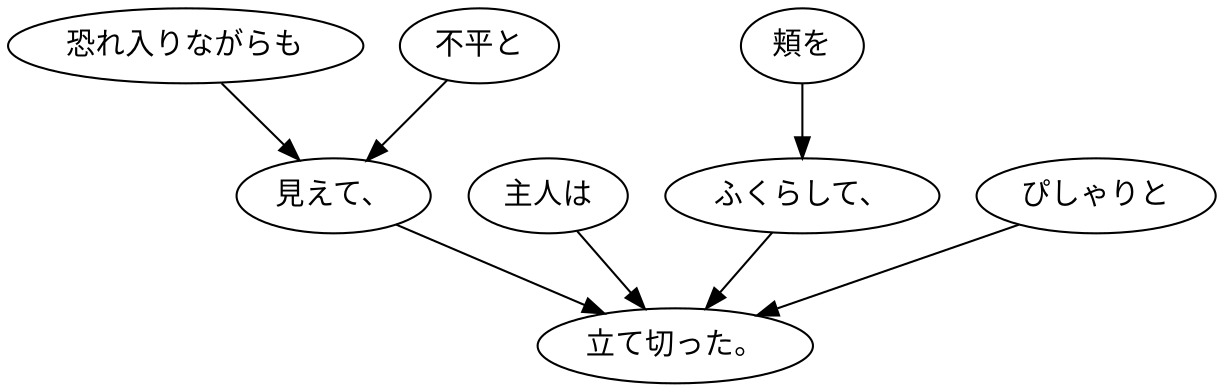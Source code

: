 digraph graph6247 {
	node0 [label="恐れ入りながらも"];
	node1 [label="不平と"];
	node2 [label="見えて、"];
	node3 [label="主人は"];
	node4 [label="頬を"];
	node5 [label="ふくらして、"];
	node6 [label="ぴしゃりと"];
	node7 [label="立て切った。"];
	node0 -> node2;
	node1 -> node2;
	node2 -> node7;
	node3 -> node7;
	node4 -> node5;
	node5 -> node7;
	node6 -> node7;
}
